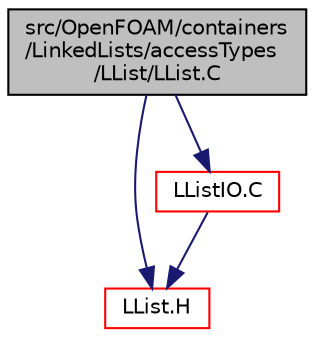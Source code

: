 digraph "src/OpenFOAM/containers/LinkedLists/accessTypes/LList/LList.C"
{
  bgcolor="transparent";
  edge [fontname="Helvetica",fontsize="10",labelfontname="Helvetica",labelfontsize="10"];
  node [fontname="Helvetica",fontsize="10",shape=record];
  Node0 [label="src/OpenFOAM/containers\l/LinkedLists/accessTypes\l/LList/LList.C",height=0.2,width=0.4,color="black", fillcolor="grey75", style="filled", fontcolor="black"];
  Node0 -> Node1 [color="midnightblue",fontsize="10",style="solid",fontname="Helvetica"];
  Node1 [label="LList.H",height=0.2,width=0.4,color="red",URL="$a09230.html"];
  Node0 -> Node24 [color="midnightblue",fontsize="10",style="solid",fontname="Helvetica"];
  Node24 [label="LListIO.C",height=0.2,width=0.4,color="red",URL="$a09233.html"];
  Node24 -> Node1 [color="midnightblue",fontsize="10",style="solid",fontname="Helvetica"];
}
